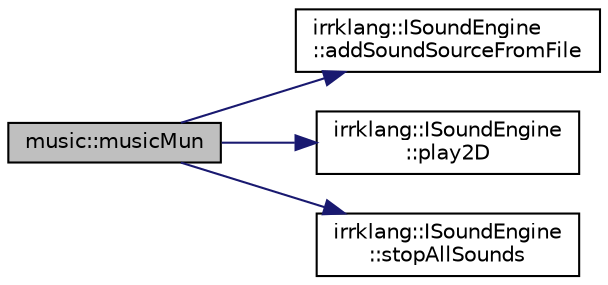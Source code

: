 digraph "music::musicMun"
{
  bgcolor="transparent";
  edge [fontname="Helvetica",fontsize="10",labelfontname="Helvetica",labelfontsize="10"];
  node [fontname="Helvetica",fontsize="10",shape=record];
  rankdir="LR";
  Node1 [label="music::musicMun",height=0.2,width=0.4,color="black", fillcolor="grey75", style="filled", fontcolor="black"];
  Node1 -> Node2 [color="midnightblue",fontsize="10",style="solid",fontname="Helvetica"];
  Node2 [label="irrklang::ISoundEngine\l::addSoundSourceFromFile",height=0.2,width=0.4,color="black",URL="$classirrklang_1_1ISoundEngine.html#a4eed0fa6712872e55003b26462e21005",tooltip="Adds sound source into the sound engine as file. "];
  Node1 -> Node3 [color="midnightblue",fontsize="10",style="solid",fontname="Helvetica"];
  Node3 [label="irrklang::ISoundEngine\l::play2D",height=0.2,width=0.4,color="black",URL="$classirrklang_1_1ISoundEngine.html#a25f612fe6479d3b22dc5bab2a2eaa927",tooltip="loads a sound source (if not loaded already) from a file and plays it. "];
  Node1 -> Node4 [color="midnightblue",fontsize="10",style="solid",fontname="Helvetica"];
  Node4 [label="irrklang::ISoundEngine\l::stopAllSounds",height=0.2,width=0.4,color="black",URL="$classirrklang_1_1ISoundEngine.html#a38dbc2f1d49e3127fc4a81a9c1a2f82d",tooltip="Stops all currently playing sounds. "];
}

